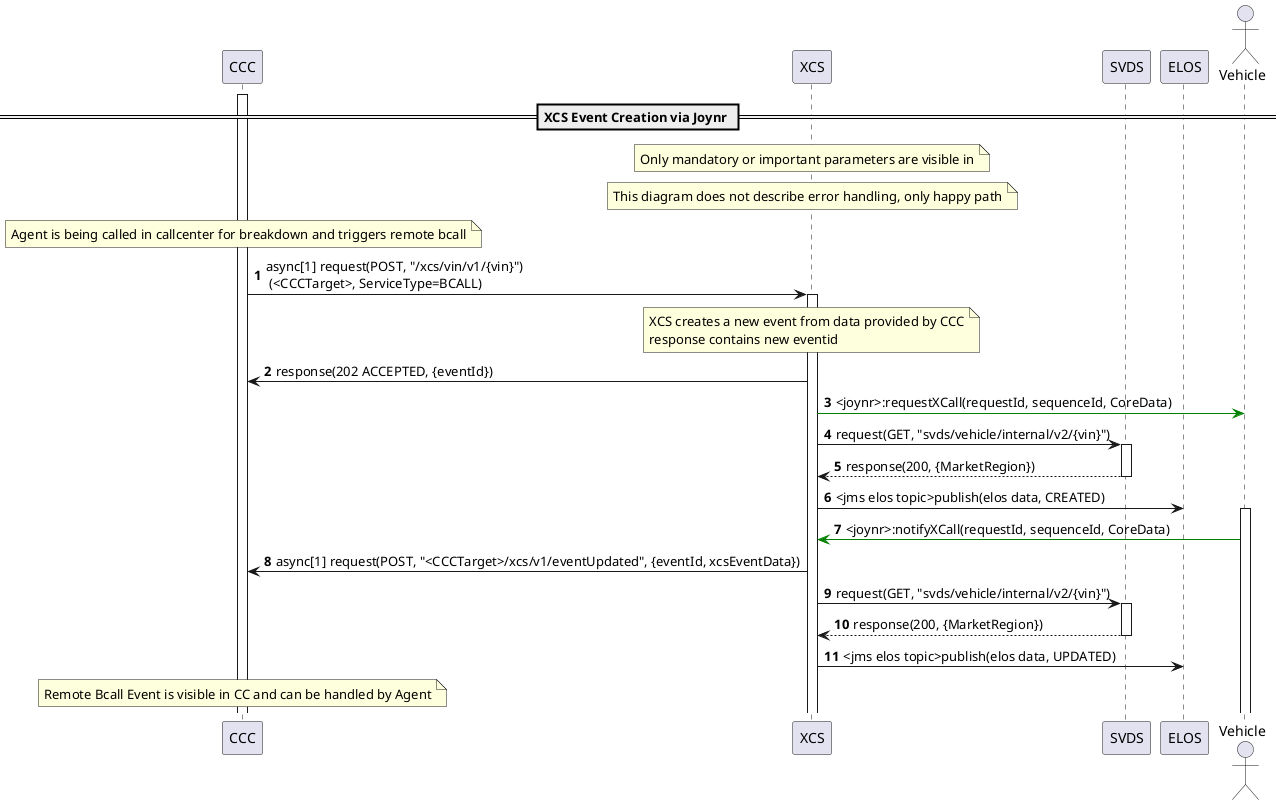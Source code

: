 @startuml

participant CCC
participant XCS
participant SVDS
participant ELOS
actor Vehicle

activate CCC

== XCS Event Creation via Joynr ==

note over XCS : Only mandatory or important parameters are visible in 
note over XCS: This diagram does not describe error handling, only happy path

note over CCC : Agent is being called in callcenter for breakdown and triggers remote bcall

autonumber
autoactivate on

CCC -> XCS : async[1] request(POST, "/xcs/vin/v1/{vin}") \n (<CCCTarget>, ServiceType=BCALL)

note over XCS : XCS creates a new event from data provided by CCC\nresponse contains new eventid
autoactivate off
XCS -> CCC : response(202 ACCEPTED, {eventId})

XCS -[#green]> Vehicle : <joynr>:requestXCall(requestId, sequenceId, CoreData)
autoactivate on

XCS -> SVDS : request(GET, "svds/vehicle/internal/v2/{vin}")
return response(200, {MarketRegion})

autoactivate off
XCS -> ELOS : <jms elos topic>publish(elos data, CREATED)
activate Vehicle
Vehicle -[#green]> XCS : <joynr>:notifyXCall(requestId, sequenceId, CoreData)

XCS -> CCC : async[1] request(POST, "<CCCTarget>/xcs/v1/eventUpdated", {eventId, xcsEventData})

autoactivate on
XCS -> SVDS : request(GET, "svds/vehicle/internal/v2/{vin}")
return response(200, {MarketRegion})

autoactivate off
XCS -> ELOS : <jms elos topic>publish(elos data, UPDATED)

note over CCC : Remote Bcall Event is visible in CC and can be handled by Agent

@enduml